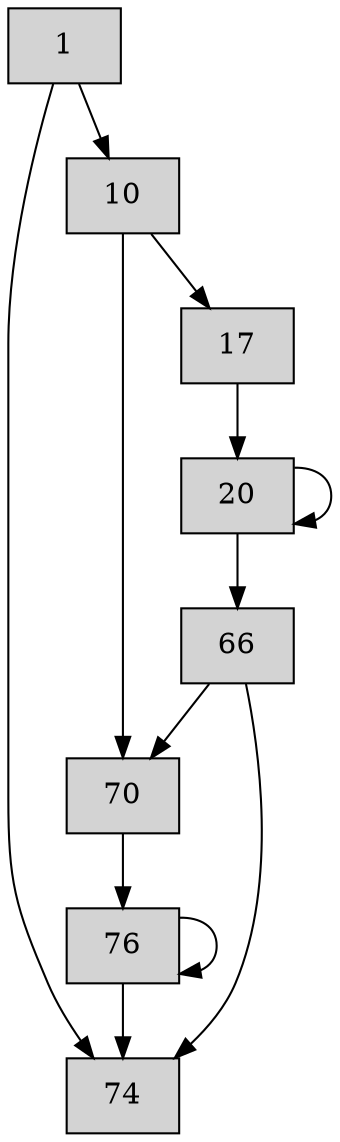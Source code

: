 digraph CFG {
    node[shape=box, style=filled];
    
    "1" -> "74"
    "1" -> "10"
    
    "10" -> "70"
    "10" -> "17"
    
    "17" -> "20"
    
    "20" -> "20"
    "20" -> "66"
    
    "66" -> "74"
    "66" -> "70"
    
    "70" -> "76"
    
    "76" -> "76"
    "76" -> "74"
}